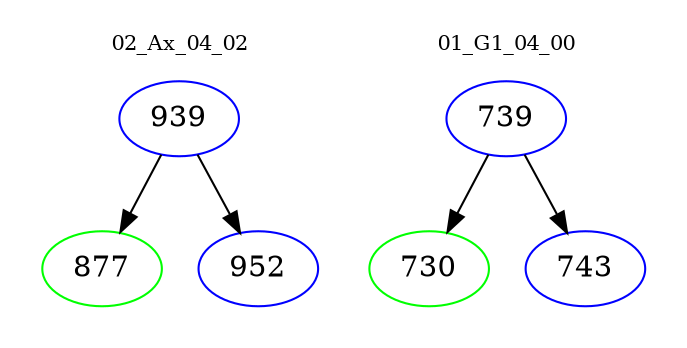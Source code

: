 digraph{
subgraph cluster_0 {
color = white
label = "02_Ax_04_02";
fontsize=10;
T0_939 [label="939", color="blue"]
T0_939 -> T0_877 [color="black"]
T0_877 [label="877", color="green"]
T0_939 -> T0_952 [color="black"]
T0_952 [label="952", color="blue"]
}
subgraph cluster_1 {
color = white
label = "01_G1_04_00";
fontsize=10;
T1_739 [label="739", color="blue"]
T1_739 -> T1_730 [color="black"]
T1_730 [label="730", color="green"]
T1_739 -> T1_743 [color="black"]
T1_743 [label="743", color="blue"]
}
}
